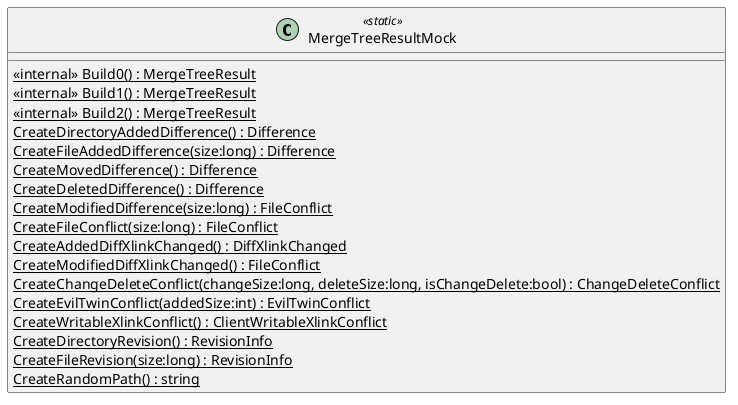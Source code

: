 @startuml
class MergeTreeResultMock <<static>> {
    <<internal>> {static} Build0() : MergeTreeResult
    <<internal>> {static} Build1() : MergeTreeResult
    <<internal>> {static} Build2() : MergeTreeResult
    {static} CreateDirectoryAddedDifference() : Difference
    {static} CreateFileAddedDifference(size:long) : Difference
    {static} CreateMovedDifference() : Difference
    {static} CreateDeletedDifference() : Difference
    {static} CreateModifiedDifference(size:long) : FileConflict
    {static} CreateFileConflict(size:long) : FileConflict
    {static} CreateAddedDiffXlinkChanged() : DiffXlinkChanged
    {static} CreateModifiedDiffXlinkChanged() : FileConflict
    {static} CreateChangeDeleteConflict(changeSize:long, deleteSize:long, isChangeDelete:bool) : ChangeDeleteConflict
    {static} CreateEvilTwinConflict(addedSize:int) : EvilTwinConflict
    {static} CreateWritableXlinkConflict() : ClientWritableXlinkConflict
    {static} CreateDirectoryRevision() : RevisionInfo
    {static} CreateFileRevision(size:long) : RevisionInfo
    {static} CreateRandomPath() : string
}
@enduml
